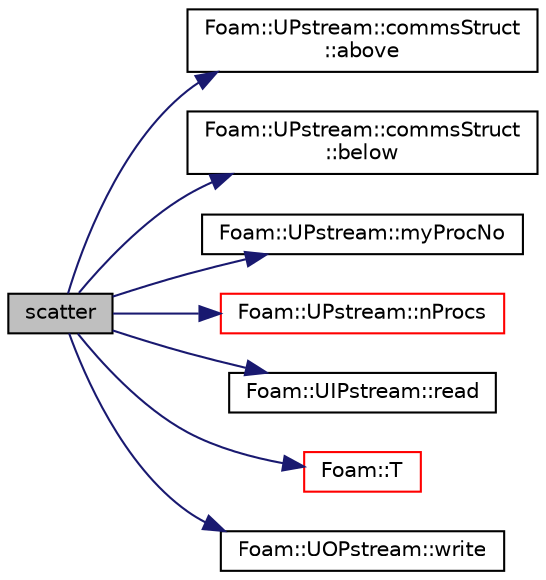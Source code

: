 digraph "scatter"
{
  bgcolor="transparent";
  edge [fontname="Helvetica",fontsize="10",labelfontname="Helvetica",labelfontsize="10"];
  node [fontname="Helvetica",fontsize="10",shape=record];
  rankdir="LR";
  Node1 [label="scatter",height=0.2,width=0.4,color="black", fillcolor="grey75", style="filled", fontcolor="black"];
  Node1 -> Node2 [color="midnightblue",fontsize="10",style="solid",fontname="Helvetica"];
  Node2 [label="Foam::UPstream::commsStruct\l::above",height=0.2,width=0.4,color="black",URL="$a00320.html#ad8d810fb6dff9dc8dc3b728e230fbad7"];
  Node1 -> Node3 [color="midnightblue",fontsize="10",style="solid",fontname="Helvetica"];
  Node3 [label="Foam::UPstream::commsStruct\l::below",height=0.2,width=0.4,color="black",URL="$a00320.html#aaa8fbb6b6fcd2f204b75dc4a77659846"];
  Node1 -> Node4 [color="midnightblue",fontsize="10",style="solid",fontname="Helvetica"];
  Node4 [label="Foam::UPstream::myProcNo",height=0.2,width=0.4,color="black",URL="$a02862.html#afc74d89573de32a3032c916f8cdd1733",tooltip="Number of this process (starting from masterNo() = 0) "];
  Node1 -> Node5 [color="midnightblue",fontsize="10",style="solid",fontname="Helvetica"];
  Node5 [label="Foam::UPstream::nProcs",height=0.2,width=0.4,color="red",URL="$a02862.html#aada0e04d8127eda8ee95be0772754a4f",tooltip="Number of processes in parallel run. "];
  Node1 -> Node6 [color="midnightblue",fontsize="10",style="solid",fontname="Helvetica"];
  Node6 [label="Foam::UIPstream::read",height=0.2,width=0.4,color="black",URL="$a02830.html#a732980587e5b9c409ae433d73ca8698e",tooltip="Read into given buffer from given processor and return the. "];
  Node1 -> Node7 [color="midnightblue",fontsize="10",style="solid",fontname="Helvetica"];
  Node7 [label="Foam::T",height=0.2,width=0.4,color="red",URL="$a10974.html#ae57fda0abb14bb0944947c463c6e09d4"];
  Node1 -> Node8 [color="midnightblue",fontsize="10",style="solid",fontname="Helvetica"];
  Node8 [label="Foam::UOPstream::write",height=0.2,width=0.4,color="black",URL="$a02859.html#a0efefd773fa79fc3b687978f9e1ee9ba",tooltip="Write given buffer to given processor. "];
}
